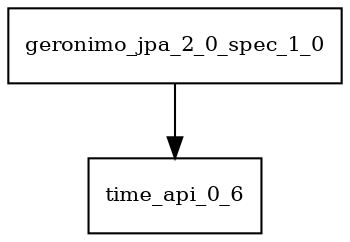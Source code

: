 digraph geronimo_jpa_2_0_spec_1_0_dependencies {
  node [shape = box, fontsize=10.0];
  geronimo_jpa_2_0_spec_1_0 -> time_api_0_6;
}

